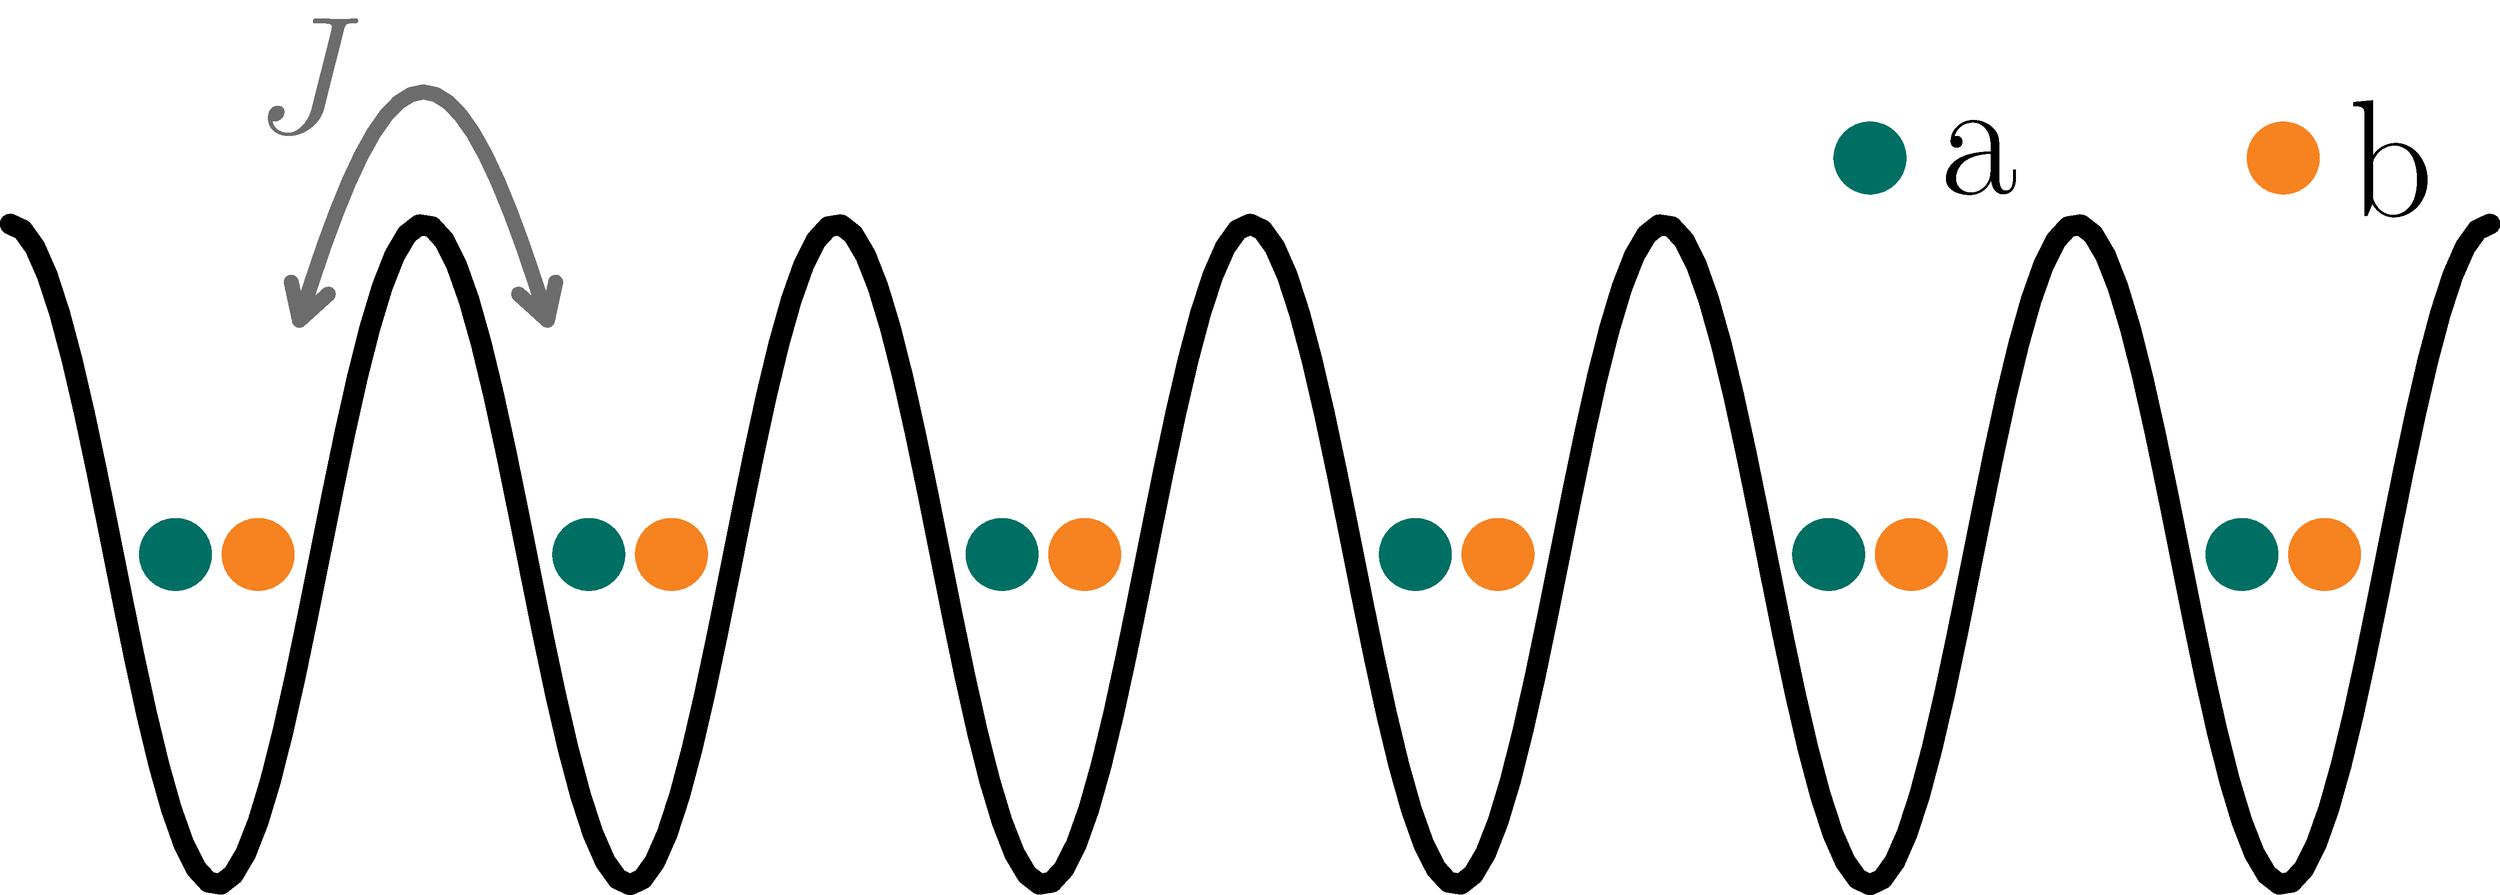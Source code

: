 settings.outformat = "png";
settings.render=20;
defaultpen(fontsize(16pt));
unitsize(3mm);
usepackage("amsfonts");


import graph;
real parabol_width = 4;
string colour = "000000"; 
pen lw = linewidth(2.1pt);
pen dw = linewidth(7.5pt);
pen coloura = rgb("006F63");
pen colourb = rgb("F78320");
pen colourhop = rgb("6C6C6C");

//function
real x1 = 0;
real x2 = 6;
real A = 4;
real omega = 2*pi;
real wavelength = 5;
real f(real x) { return A*cos(x*omega/wavelength); }
path g = graph(f ,x1*wavelength , x2*wavelength, n=200);
draw(g, p=rgb(colour)+lw);

for (int i =0; i<=5; ++i)
{
    dot(((i+0.4)*wavelength,0), p=coloura+dw);
    dot(((i+0.6)*wavelength,0), p=colourb+dw);
}

real t_width = 0.3;
real arrow_head_size = 4;
real t_ygap = 1.6;
pen tw = linewidth(1.5pt);

real ft(real x) { return A*cos((x-wavelength)*2*pi/(wavelength*1.5))+t_ygap; }
path ta = graph(ft, (1+t_width)*wavelength, (1-t_width)*wavelength, n=20);
draw(ta, p=colourhop+tw, arrow=ArcArrows(SimpleHead, size=arrow_head_size));

// real fb(real x) { return A*cos((x-2*wavelength)*2*pi/(wavelength*1.5))+t_ygap; }
// path ta = graph(fb, (2+t_width)*wavelength, (2-t_width)*wavelength, n=20);
// draw(ta, p=colourb+tw, arrow=ArcArrows(SimpleHead, size=arrow_head_size));

label("$J$", (wavelength-1.4,A+1.8), p=colourhop);
// label("$J$", (2*wavelength-1.8,A+1.8), p=colourb);

dot((4.5*wavelength,A*1.2), p=coloura+dw);
label("a", (4.76*wavelength,A*1.2));
dot((5.5*wavelength,A*1.2), p=colourb+dw);
label("b", (5.76*wavelength,A*1.2));
